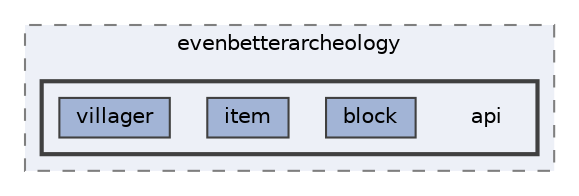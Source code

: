 digraph "api"
{
 // LATEX_PDF_SIZE
  bgcolor="transparent";
  edge [fontname=Helvetica,fontsize=10,labelfontname=Helvetica,labelfontsize=10];
  node [fontname=Helvetica,fontsize=10,shape=box,height=0.2,width=0.4];
  compound=true
  subgraph clusterdir_4459306ccf045a10653468607035c2c5 {
    graph [ bgcolor="#edf0f7", pencolor="grey50", label="evenbetterarcheology", fontname=Helvetica,fontsize=10 style="filled,dashed", URL="dir_4459306ccf045a10653468607035c2c5.html",tooltip=""]
  subgraph clusterdir_57799d9d50d0036b87fa9ec9caa8eebf {
    graph [ bgcolor="#edf0f7", pencolor="grey25", label="", fontname=Helvetica,fontsize=10 style="filled,bold", URL="dir_57799d9d50d0036b87fa9ec9caa8eebf.html",tooltip=""]
    dir_57799d9d50d0036b87fa9ec9caa8eebf [shape=plaintext, label="api"];
  dir_9767037da01c0633d18e736ed0ae598b [label="block", fillcolor="#a2b4d6", color="grey25", style="filled", URL="dir_9767037da01c0633d18e736ed0ae598b.html",tooltip=""];
  dir_1268457b533f67198e85853e5d11246f [label="item", fillcolor="#a2b4d6", color="grey25", style="filled", URL="dir_1268457b533f67198e85853e5d11246f.html",tooltip=""];
  dir_1acec8f28c006af6874815d674f07039 [label="villager", fillcolor="#a2b4d6", color="grey25", style="filled", URL="dir_1acec8f28c006af6874815d674f07039.html",tooltip=""];
  }
  }
}
